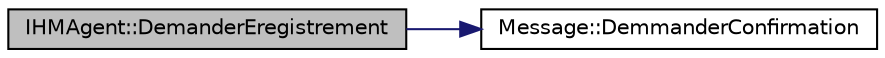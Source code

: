 digraph "IHMAgent::DemanderEregistrement"
{
 // LATEX_PDF_SIZE
  edge [fontname="Helvetica",fontsize="10",labelfontname="Helvetica",labelfontsize="10"];
  node [fontname="Helvetica",fontsize="10",shape=record];
  rankdir="LR";
  Node1 [label="IHMAgent::DemanderEregistrement",height=0.2,width=0.4,color="black", fillcolor="grey75", style="filled", fontcolor="black",tooltip="IHMAgent::DemanderEregistrement Demande a l'utilisteur si il souhaite continuer sans enregister ou an..."];
  Node1 -> Node2 [color="midnightblue",fontsize="10",style="solid"];
  Node2 [label="Message::DemmanderConfirmation",height=0.2,width=0.4,color="black", fillcolor="white", style="filled",URL="$class_message.html#a0c6e95e7b1707ed6ea924f14d5a8943f",tooltip="Message::DemmanderConfirmation."];
}
